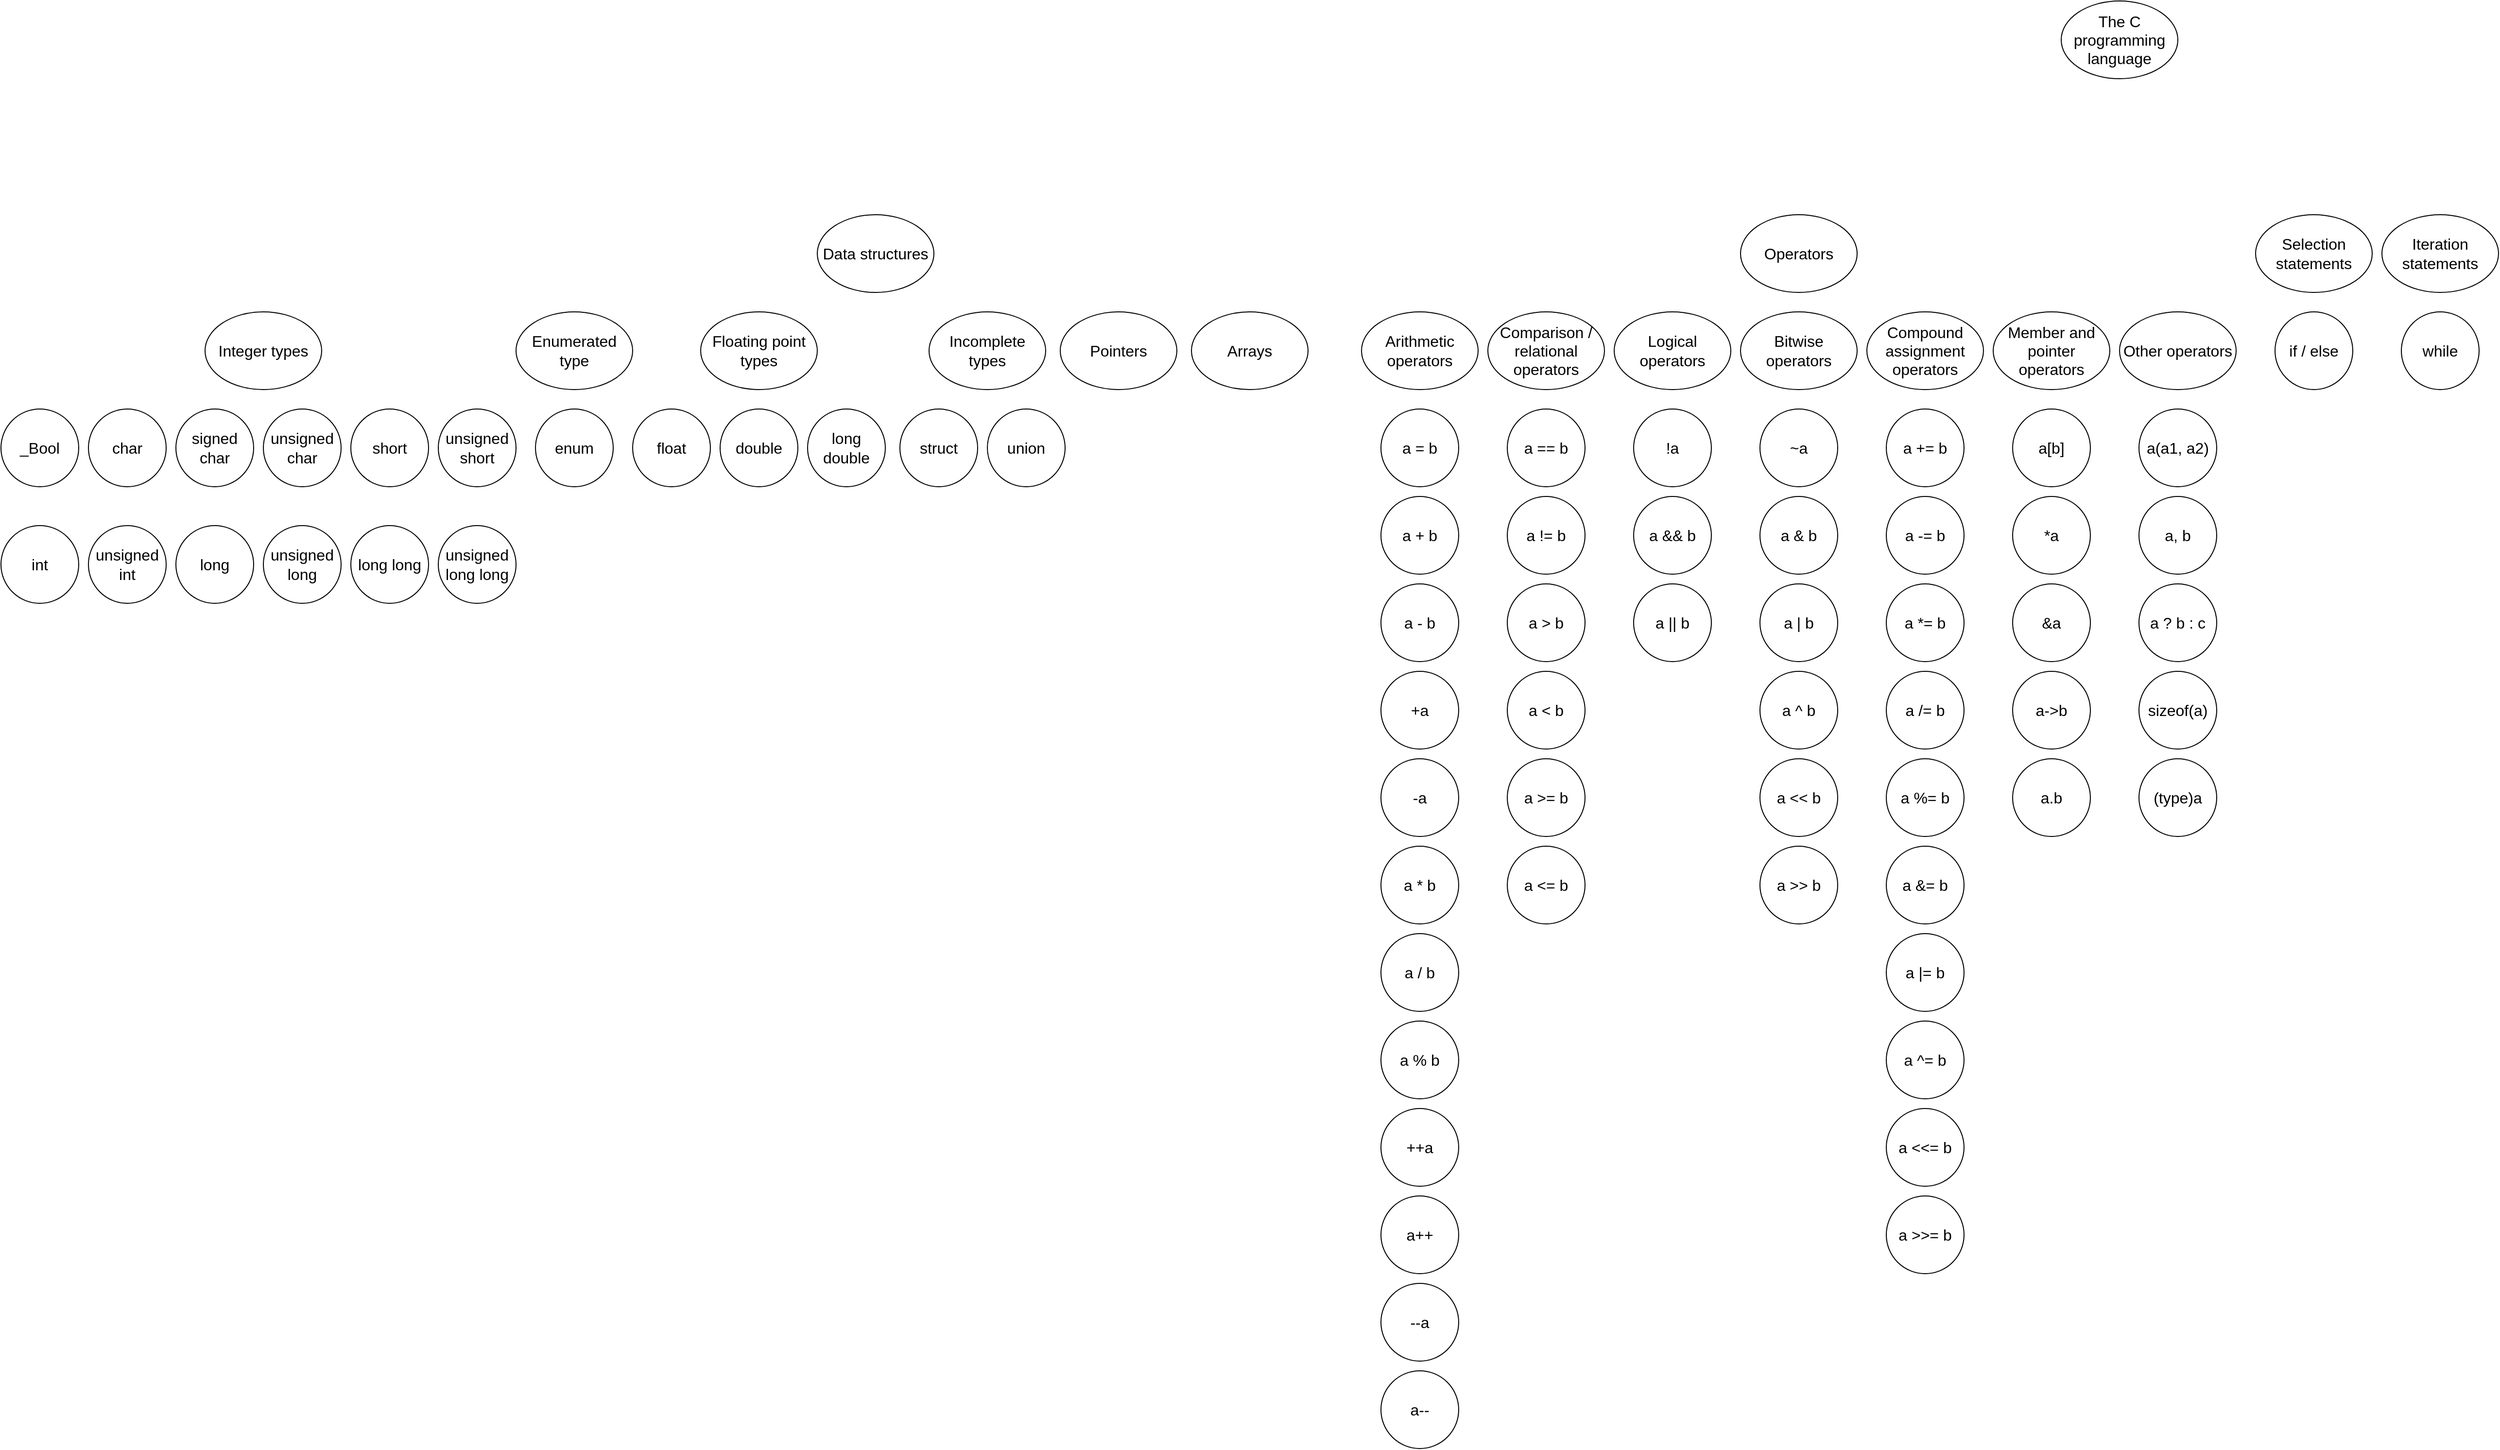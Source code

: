 <mxfile version="12.3.7" type="github" pages="1">
  <diagram id="_QfzC8JpoYvBsbHtnnYq" name="Page-1">
    <mxGraphModel dx="1980" dy="2773" grid="1" gridSize="10" guides="1" tooltips="1" connect="1" arrows="1" fold="1" page="1" pageScale="1" pageWidth="4000" pageHeight="1500" math="0" shadow="0">
      <root>
        <mxCell id="0"/>
        <mxCell id="1" parent="0"/>
        <mxCell id="2QBPnsiycgCyGIN-mcoO-4" value="The C programming language" style="ellipse;whiteSpace=wrap;html=1;fontSize=16;" vertex="1" parent="1">
          <mxGeometry x="2140" y="-160" width="120" height="80" as="geometry"/>
        </mxCell>
        <mxCell id="2QBPnsiycgCyGIN-mcoO-34" value="Data structures" style="ellipse;whiteSpace=wrap;html=1;fontSize=16;" vertex="1" parent="1">
          <mxGeometry x="860" y="60" width="120" height="80" as="geometry"/>
        </mxCell>
        <mxCell id="2QBPnsiycgCyGIN-mcoO-35" value="Integer types" style="ellipse;whiteSpace=wrap;html=1;fontSize=16;" vertex="1" parent="1">
          <mxGeometry x="230" y="160" width="120" height="80" as="geometry"/>
        </mxCell>
        <mxCell id="2QBPnsiycgCyGIN-mcoO-36" value="_Bool" style="ellipse;whiteSpace=wrap;html=1;aspect=fixed;fontSize=16;" vertex="1" parent="1">
          <mxGeometry x="20" y="260" width="80" height="80" as="geometry"/>
        </mxCell>
        <mxCell id="2QBPnsiycgCyGIN-mcoO-37" value="char" style="ellipse;whiteSpace=wrap;html=1;aspect=fixed;fontSize=16;" vertex="1" parent="1">
          <mxGeometry x="110" y="260" width="80" height="80" as="geometry"/>
        </mxCell>
        <mxCell id="2QBPnsiycgCyGIN-mcoO-38" value="signed char" style="ellipse;whiteSpace=wrap;html=1;aspect=fixed;fontSize=16;" vertex="1" parent="1">
          <mxGeometry x="200" y="260" width="80" height="80" as="geometry"/>
        </mxCell>
        <mxCell id="2QBPnsiycgCyGIN-mcoO-39" value="unsigned char" style="ellipse;whiteSpace=wrap;html=1;aspect=fixed;fontSize=16;" vertex="1" parent="1">
          <mxGeometry x="290" y="260" width="80" height="80" as="geometry"/>
        </mxCell>
        <mxCell id="2QBPnsiycgCyGIN-mcoO-40" value="short" style="ellipse;whiteSpace=wrap;html=1;aspect=fixed;fontSize=16;" vertex="1" parent="1">
          <mxGeometry x="380" y="260" width="80" height="80" as="geometry"/>
        </mxCell>
        <mxCell id="2QBPnsiycgCyGIN-mcoO-41" value="unsigned short" style="ellipse;whiteSpace=wrap;html=1;aspect=fixed;fontSize=16;" vertex="1" parent="1">
          <mxGeometry x="470" y="260" width="80" height="80" as="geometry"/>
        </mxCell>
        <mxCell id="2QBPnsiycgCyGIN-mcoO-42" value="int" style="ellipse;whiteSpace=wrap;html=1;aspect=fixed;fontSize=16;" vertex="1" parent="1">
          <mxGeometry x="20" y="380" width="80" height="80" as="geometry"/>
        </mxCell>
        <mxCell id="2QBPnsiycgCyGIN-mcoO-43" value="unsigned int" style="ellipse;whiteSpace=wrap;html=1;aspect=fixed;fontSize=16;" vertex="1" parent="1">
          <mxGeometry x="110" y="380" width="80" height="80" as="geometry"/>
        </mxCell>
        <mxCell id="2QBPnsiycgCyGIN-mcoO-44" value="long" style="ellipse;whiteSpace=wrap;html=1;aspect=fixed;fontSize=16;" vertex="1" parent="1">
          <mxGeometry x="200" y="380" width="80" height="80" as="geometry"/>
        </mxCell>
        <mxCell id="2QBPnsiycgCyGIN-mcoO-45" value="unsigned long" style="ellipse;whiteSpace=wrap;html=1;aspect=fixed;fontSize=16;" vertex="1" parent="1">
          <mxGeometry x="290" y="380" width="80" height="80" as="geometry"/>
        </mxCell>
        <mxCell id="2QBPnsiycgCyGIN-mcoO-46" value="long long" style="ellipse;whiteSpace=wrap;html=1;aspect=fixed;fontSize=16;" vertex="1" parent="1">
          <mxGeometry x="380" y="380" width="80" height="80" as="geometry"/>
        </mxCell>
        <mxCell id="2QBPnsiycgCyGIN-mcoO-47" value="unsigned long long" style="ellipse;whiteSpace=wrap;html=1;aspect=fixed;fontSize=16;" vertex="1" parent="1">
          <mxGeometry x="470" y="380" width="80" height="80" as="geometry"/>
        </mxCell>
        <mxCell id="2QBPnsiycgCyGIN-mcoO-48" value="Enumerated type" style="ellipse;whiteSpace=wrap;html=1;fontSize=16;" vertex="1" parent="1">
          <mxGeometry x="550" y="160" width="120" height="80" as="geometry"/>
        </mxCell>
        <mxCell id="2QBPnsiycgCyGIN-mcoO-49" value="enum" style="ellipse;whiteSpace=wrap;html=1;aspect=fixed;fontSize=16;" vertex="1" parent="1">
          <mxGeometry x="570" y="260" width="80" height="80" as="geometry"/>
        </mxCell>
        <mxCell id="2QBPnsiycgCyGIN-mcoO-50" value="Floating point types" style="ellipse;whiteSpace=wrap;html=1;fontSize=16;" vertex="1" parent="1">
          <mxGeometry x="740" y="160" width="120" height="80" as="geometry"/>
        </mxCell>
        <mxCell id="2QBPnsiycgCyGIN-mcoO-51" value="double" style="ellipse;whiteSpace=wrap;html=1;aspect=fixed;fontSize=16;" vertex="1" parent="1">
          <mxGeometry x="760" y="260" width="80" height="80" as="geometry"/>
        </mxCell>
        <mxCell id="2QBPnsiycgCyGIN-mcoO-52" value="float" style="ellipse;whiteSpace=wrap;html=1;aspect=fixed;fontSize=16;" vertex="1" parent="1">
          <mxGeometry x="670" y="260" width="80" height="80" as="geometry"/>
        </mxCell>
        <mxCell id="2QBPnsiycgCyGIN-mcoO-53" value="long double" style="ellipse;whiteSpace=wrap;html=1;aspect=fixed;fontSize=16;" vertex="1" parent="1">
          <mxGeometry x="850" y="260" width="80" height="80" as="geometry"/>
        </mxCell>
        <mxCell id="2QBPnsiycgCyGIN-mcoO-54" value="Incomplete types" style="ellipse;whiteSpace=wrap;html=1;fontSize=16;" vertex="1" parent="1">
          <mxGeometry x="975" y="160" width="120" height="80" as="geometry"/>
        </mxCell>
        <mxCell id="2QBPnsiycgCyGIN-mcoO-55" value="struct" style="ellipse;whiteSpace=wrap;html=1;aspect=fixed;fontSize=16;" vertex="1" parent="1">
          <mxGeometry x="945" y="260" width="80" height="80" as="geometry"/>
        </mxCell>
        <mxCell id="2QBPnsiycgCyGIN-mcoO-56" value="union" style="ellipse;whiteSpace=wrap;html=1;aspect=fixed;fontSize=16;" vertex="1" parent="1">
          <mxGeometry x="1035" y="260" width="80" height="80" as="geometry"/>
        </mxCell>
        <mxCell id="2QBPnsiycgCyGIN-mcoO-57" value="Pointers" style="ellipse;whiteSpace=wrap;html=1;fontSize=16;" vertex="1" parent="1">
          <mxGeometry x="1110" y="160" width="120" height="80" as="geometry"/>
        </mxCell>
        <mxCell id="2QBPnsiycgCyGIN-mcoO-58" value="Arrays" style="ellipse;whiteSpace=wrap;html=1;fontSize=16;" vertex="1" parent="1">
          <mxGeometry x="1245" y="160" width="120" height="80" as="geometry"/>
        </mxCell>
        <mxCell id="2QBPnsiycgCyGIN-mcoO-59" value="Operators" style="ellipse;whiteSpace=wrap;html=1;fontSize=16;" vertex="1" parent="1">
          <mxGeometry x="1810" y="60" width="120" height="80" as="geometry"/>
        </mxCell>
        <mxCell id="2QBPnsiycgCyGIN-mcoO-60" value="Arithmetic operators" style="ellipse;whiteSpace=wrap;html=1;fontSize=16;" vertex="1" parent="1">
          <mxGeometry x="1420" y="160" width="120" height="80" as="geometry"/>
        </mxCell>
        <mxCell id="2QBPnsiycgCyGIN-mcoO-61" value="Comparison / relational operators" style="ellipse;whiteSpace=wrap;html=1;fontSize=16;" vertex="1" parent="1">
          <mxGeometry x="1550" y="160" width="120" height="80" as="geometry"/>
        </mxCell>
        <mxCell id="2QBPnsiycgCyGIN-mcoO-62" value="Logical operators" style="ellipse;whiteSpace=wrap;html=1;fontSize=16;" vertex="1" parent="1">
          <mxGeometry x="1680" y="160" width="120" height="80" as="geometry"/>
        </mxCell>
        <mxCell id="2QBPnsiycgCyGIN-mcoO-63" value="Bitwise operators" style="ellipse;whiteSpace=wrap;html=1;fontSize=16;" vertex="1" parent="1">
          <mxGeometry x="1810" y="160" width="120" height="80" as="geometry"/>
        </mxCell>
        <mxCell id="2QBPnsiycgCyGIN-mcoO-64" value="Compound assignment operators" style="ellipse;whiteSpace=wrap;html=1;fontSize=16;" vertex="1" parent="1">
          <mxGeometry x="1940" y="160" width="120" height="80" as="geometry"/>
        </mxCell>
        <mxCell id="2QBPnsiycgCyGIN-mcoO-65" value="Member and pointer operators" style="ellipse;whiteSpace=wrap;html=1;fontSize=16;" vertex="1" parent="1">
          <mxGeometry x="2070" y="160" width="120" height="80" as="geometry"/>
        </mxCell>
        <mxCell id="2QBPnsiycgCyGIN-mcoO-66" value="Other operators" style="ellipse;whiteSpace=wrap;html=1;fontSize=16;" vertex="1" parent="1">
          <mxGeometry x="2200" y="160" width="120" height="80" as="geometry"/>
        </mxCell>
        <mxCell id="2QBPnsiycgCyGIN-mcoO-67" value="a = b" style="ellipse;whiteSpace=wrap;html=1;aspect=fixed;fontSize=16;" vertex="1" parent="1">
          <mxGeometry x="1440" y="260" width="80" height="80" as="geometry"/>
        </mxCell>
        <mxCell id="2QBPnsiycgCyGIN-mcoO-68" value="a + b" style="ellipse;whiteSpace=wrap;html=1;aspect=fixed;fontSize=16;" vertex="1" parent="1">
          <mxGeometry x="1440" y="350" width="80" height="80" as="geometry"/>
        </mxCell>
        <mxCell id="2QBPnsiycgCyGIN-mcoO-69" value="a - b" style="ellipse;whiteSpace=wrap;html=1;aspect=fixed;fontSize=16;" vertex="1" parent="1">
          <mxGeometry x="1440" y="440" width="80" height="80" as="geometry"/>
        </mxCell>
        <mxCell id="2QBPnsiycgCyGIN-mcoO-70" value="+a" style="ellipse;whiteSpace=wrap;html=1;aspect=fixed;fontSize=16;" vertex="1" parent="1">
          <mxGeometry x="1440" y="530" width="80" height="80" as="geometry"/>
        </mxCell>
        <mxCell id="2QBPnsiycgCyGIN-mcoO-71" value="-a" style="ellipse;whiteSpace=wrap;html=1;aspect=fixed;fontSize=16;" vertex="1" parent="1">
          <mxGeometry x="1440" y="620" width="80" height="80" as="geometry"/>
        </mxCell>
        <mxCell id="2QBPnsiycgCyGIN-mcoO-72" value="a * b" style="ellipse;whiteSpace=wrap;html=1;aspect=fixed;fontSize=16;" vertex="1" parent="1">
          <mxGeometry x="1440" y="710" width="80" height="80" as="geometry"/>
        </mxCell>
        <mxCell id="2QBPnsiycgCyGIN-mcoO-73" value="a / b" style="ellipse;whiteSpace=wrap;html=1;aspect=fixed;fontSize=16;" vertex="1" parent="1">
          <mxGeometry x="1440" y="800" width="80" height="80" as="geometry"/>
        </mxCell>
        <mxCell id="2QBPnsiycgCyGIN-mcoO-74" value="a % b" style="ellipse;whiteSpace=wrap;html=1;aspect=fixed;fontSize=16;" vertex="1" parent="1">
          <mxGeometry x="1440" y="890" width="80" height="80" as="geometry"/>
        </mxCell>
        <mxCell id="2QBPnsiycgCyGIN-mcoO-75" value="++a" style="ellipse;whiteSpace=wrap;html=1;aspect=fixed;fontSize=16;" vertex="1" parent="1">
          <mxGeometry x="1440" y="980" width="80" height="80" as="geometry"/>
        </mxCell>
        <mxCell id="2QBPnsiycgCyGIN-mcoO-76" value="a++" style="ellipse;whiteSpace=wrap;html=1;aspect=fixed;fontSize=16;" vertex="1" parent="1">
          <mxGeometry x="1440" y="1070" width="80" height="80" as="geometry"/>
        </mxCell>
        <mxCell id="2QBPnsiycgCyGIN-mcoO-77" value="--a" style="ellipse;whiteSpace=wrap;html=1;aspect=fixed;fontSize=16;" vertex="1" parent="1">
          <mxGeometry x="1440" y="1160" width="80" height="80" as="geometry"/>
        </mxCell>
        <mxCell id="2QBPnsiycgCyGIN-mcoO-78" value="a--" style="ellipse;whiteSpace=wrap;html=1;aspect=fixed;fontSize=16;" vertex="1" parent="1">
          <mxGeometry x="1440" y="1250" width="80" height="80" as="geometry"/>
        </mxCell>
        <mxCell id="2QBPnsiycgCyGIN-mcoO-79" value="a == b" style="ellipse;whiteSpace=wrap;html=1;aspect=fixed;fontSize=16;" vertex="1" parent="1">
          <mxGeometry x="1570" y="260" width="80" height="80" as="geometry"/>
        </mxCell>
        <mxCell id="2QBPnsiycgCyGIN-mcoO-80" value="a != b" style="ellipse;whiteSpace=wrap;html=1;aspect=fixed;fontSize=16;" vertex="1" parent="1">
          <mxGeometry x="1570" y="350" width="80" height="80" as="geometry"/>
        </mxCell>
        <mxCell id="2QBPnsiycgCyGIN-mcoO-81" value="a &amp;gt; b" style="ellipse;whiteSpace=wrap;html=1;aspect=fixed;fontSize=16;" vertex="1" parent="1">
          <mxGeometry x="1570" y="440" width="80" height="80" as="geometry"/>
        </mxCell>
        <mxCell id="2QBPnsiycgCyGIN-mcoO-82" value="a &amp;lt; b" style="ellipse;whiteSpace=wrap;html=1;aspect=fixed;fontSize=16;" vertex="1" parent="1">
          <mxGeometry x="1570" y="530" width="80" height="80" as="geometry"/>
        </mxCell>
        <mxCell id="2QBPnsiycgCyGIN-mcoO-83" value="a &amp;gt;= b" style="ellipse;whiteSpace=wrap;html=1;aspect=fixed;fontSize=16;" vertex="1" parent="1">
          <mxGeometry x="1570" y="620" width="80" height="80" as="geometry"/>
        </mxCell>
        <mxCell id="2QBPnsiycgCyGIN-mcoO-84" value="a &amp;lt;= b" style="ellipse;whiteSpace=wrap;html=1;aspect=fixed;fontSize=16;" vertex="1" parent="1">
          <mxGeometry x="1570" y="710" width="80" height="80" as="geometry"/>
        </mxCell>
        <mxCell id="2QBPnsiycgCyGIN-mcoO-85" value="!a" style="ellipse;whiteSpace=wrap;html=1;aspect=fixed;fontSize=16;" vertex="1" parent="1">
          <mxGeometry x="1700" y="260" width="80" height="80" as="geometry"/>
        </mxCell>
        <mxCell id="2QBPnsiycgCyGIN-mcoO-86" value="a &amp;amp;&amp;amp; b" style="ellipse;whiteSpace=wrap;html=1;aspect=fixed;fontSize=16;" vertex="1" parent="1">
          <mxGeometry x="1700" y="350" width="80" height="80" as="geometry"/>
        </mxCell>
        <mxCell id="2QBPnsiycgCyGIN-mcoO-87" value="a || b" style="ellipse;whiteSpace=wrap;html=1;aspect=fixed;fontSize=16;" vertex="1" parent="1">
          <mxGeometry x="1700" y="440" width="80" height="80" as="geometry"/>
        </mxCell>
        <mxCell id="2QBPnsiycgCyGIN-mcoO-88" value="~a" style="ellipse;whiteSpace=wrap;html=1;aspect=fixed;fontSize=16;" vertex="1" parent="1">
          <mxGeometry x="1830" y="260" width="80" height="80" as="geometry"/>
        </mxCell>
        <mxCell id="2QBPnsiycgCyGIN-mcoO-89" value="a &amp;amp; b" style="ellipse;whiteSpace=wrap;html=1;aspect=fixed;fontSize=16;" vertex="1" parent="1">
          <mxGeometry x="1830" y="350" width="80" height="80" as="geometry"/>
        </mxCell>
        <mxCell id="2QBPnsiycgCyGIN-mcoO-90" value="a | b" style="ellipse;whiteSpace=wrap;html=1;aspect=fixed;fontSize=16;" vertex="1" parent="1">
          <mxGeometry x="1830" y="440" width="80" height="80" as="geometry"/>
        </mxCell>
        <mxCell id="2QBPnsiycgCyGIN-mcoO-91" value="a ^ b" style="ellipse;whiteSpace=wrap;html=1;aspect=fixed;fontSize=16;" vertex="1" parent="1">
          <mxGeometry x="1830" y="530" width="80" height="80" as="geometry"/>
        </mxCell>
        <mxCell id="2QBPnsiycgCyGIN-mcoO-92" value="a &amp;lt;&amp;lt; b" style="ellipse;whiteSpace=wrap;html=1;aspect=fixed;fontSize=16;" vertex="1" parent="1">
          <mxGeometry x="1830" y="620" width="80" height="80" as="geometry"/>
        </mxCell>
        <mxCell id="2QBPnsiycgCyGIN-mcoO-93" value="a &amp;gt;&amp;gt; b" style="ellipse;whiteSpace=wrap;html=1;aspect=fixed;fontSize=16;" vertex="1" parent="1">
          <mxGeometry x="1830" y="710" width="80" height="80" as="geometry"/>
        </mxCell>
        <mxCell id="2QBPnsiycgCyGIN-mcoO-94" value="a += b" style="ellipse;whiteSpace=wrap;html=1;aspect=fixed;fontSize=16;" vertex="1" parent="1">
          <mxGeometry x="1960" y="260" width="80" height="80" as="geometry"/>
        </mxCell>
        <mxCell id="2QBPnsiycgCyGIN-mcoO-95" value="a -= b" style="ellipse;whiteSpace=wrap;html=1;aspect=fixed;fontSize=16;" vertex="1" parent="1">
          <mxGeometry x="1960" y="350" width="80" height="80" as="geometry"/>
        </mxCell>
        <mxCell id="2QBPnsiycgCyGIN-mcoO-96" value="a *= b" style="ellipse;whiteSpace=wrap;html=1;aspect=fixed;fontSize=16;" vertex="1" parent="1">
          <mxGeometry x="1960" y="440" width="80" height="80" as="geometry"/>
        </mxCell>
        <mxCell id="2QBPnsiycgCyGIN-mcoO-97" value="a /= b" style="ellipse;whiteSpace=wrap;html=1;aspect=fixed;fontSize=16;" vertex="1" parent="1">
          <mxGeometry x="1960" y="530" width="80" height="80" as="geometry"/>
        </mxCell>
        <mxCell id="2QBPnsiycgCyGIN-mcoO-98" value="a %= b" style="ellipse;whiteSpace=wrap;html=1;aspect=fixed;fontSize=16;" vertex="1" parent="1">
          <mxGeometry x="1960" y="620" width="80" height="80" as="geometry"/>
        </mxCell>
        <mxCell id="2QBPnsiycgCyGIN-mcoO-99" value="a &amp;amp;= b" style="ellipse;whiteSpace=wrap;html=1;aspect=fixed;fontSize=16;" vertex="1" parent="1">
          <mxGeometry x="1960" y="710" width="80" height="80" as="geometry"/>
        </mxCell>
        <mxCell id="2QBPnsiycgCyGIN-mcoO-100" value="a |= b" style="ellipse;whiteSpace=wrap;html=1;aspect=fixed;fontSize=16;" vertex="1" parent="1">
          <mxGeometry x="1960" y="800" width="80" height="80" as="geometry"/>
        </mxCell>
        <mxCell id="2QBPnsiycgCyGIN-mcoO-101" value="a ^= b" style="ellipse;whiteSpace=wrap;html=1;aspect=fixed;fontSize=16;" vertex="1" parent="1">
          <mxGeometry x="1960" y="890" width="80" height="80" as="geometry"/>
        </mxCell>
        <mxCell id="2QBPnsiycgCyGIN-mcoO-102" value="a &amp;lt;&amp;lt;= b" style="ellipse;whiteSpace=wrap;html=1;aspect=fixed;fontSize=16;" vertex="1" parent="1">
          <mxGeometry x="1960" y="980" width="80" height="80" as="geometry"/>
        </mxCell>
        <mxCell id="2QBPnsiycgCyGIN-mcoO-103" value="a &amp;gt;&amp;gt;= b" style="ellipse;whiteSpace=wrap;html=1;aspect=fixed;fontSize=16;" vertex="1" parent="1">
          <mxGeometry x="1960" y="1070" width="80" height="80" as="geometry"/>
        </mxCell>
        <mxCell id="2QBPnsiycgCyGIN-mcoO-104" value="a[b]" style="ellipse;whiteSpace=wrap;html=1;aspect=fixed;fontSize=16;" vertex="1" parent="1">
          <mxGeometry x="2090" y="260" width="80" height="80" as="geometry"/>
        </mxCell>
        <mxCell id="2QBPnsiycgCyGIN-mcoO-105" value="*a" style="ellipse;whiteSpace=wrap;html=1;aspect=fixed;fontSize=16;" vertex="1" parent="1">
          <mxGeometry x="2090" y="350" width="80" height="80" as="geometry"/>
        </mxCell>
        <mxCell id="2QBPnsiycgCyGIN-mcoO-106" value="&amp;amp;a" style="ellipse;whiteSpace=wrap;html=1;aspect=fixed;fontSize=16;" vertex="1" parent="1">
          <mxGeometry x="2090" y="440" width="80" height="80" as="geometry"/>
        </mxCell>
        <mxCell id="2QBPnsiycgCyGIN-mcoO-107" value="a-&amp;gt;b" style="ellipse;whiteSpace=wrap;html=1;aspect=fixed;fontSize=16;" vertex="1" parent="1">
          <mxGeometry x="2090" y="530" width="80" height="80" as="geometry"/>
        </mxCell>
        <mxCell id="2QBPnsiycgCyGIN-mcoO-108" value="a.b" style="ellipse;whiteSpace=wrap;html=1;aspect=fixed;fontSize=16;" vertex="1" parent="1">
          <mxGeometry x="2090" y="620" width="80" height="80" as="geometry"/>
        </mxCell>
        <mxCell id="2QBPnsiycgCyGIN-mcoO-109" value="a(a1, a2)" style="ellipse;whiteSpace=wrap;html=1;aspect=fixed;fontSize=16;" vertex="1" parent="1">
          <mxGeometry x="2220" y="260" width="80" height="80" as="geometry"/>
        </mxCell>
        <mxCell id="2QBPnsiycgCyGIN-mcoO-110" value="a, b" style="ellipse;whiteSpace=wrap;html=1;aspect=fixed;fontSize=16;" vertex="1" parent="1">
          <mxGeometry x="2220" y="350" width="80" height="80" as="geometry"/>
        </mxCell>
        <mxCell id="2QBPnsiycgCyGIN-mcoO-111" value="a ? b : c" style="ellipse;whiteSpace=wrap;html=1;aspect=fixed;fontSize=16;" vertex="1" parent="1">
          <mxGeometry x="2220" y="440" width="80" height="80" as="geometry"/>
        </mxCell>
        <mxCell id="2QBPnsiycgCyGIN-mcoO-112" value="sizeof(a)" style="ellipse;whiteSpace=wrap;html=1;aspect=fixed;fontSize=16;" vertex="1" parent="1">
          <mxGeometry x="2220" y="530" width="80" height="80" as="geometry"/>
        </mxCell>
        <mxCell id="2QBPnsiycgCyGIN-mcoO-113" value="(type)a" style="ellipse;whiteSpace=wrap;html=1;aspect=fixed;fontSize=16;" vertex="1" parent="1">
          <mxGeometry x="2220" y="620" width="80" height="80" as="geometry"/>
        </mxCell>
        <mxCell id="2QBPnsiycgCyGIN-mcoO-114" value="Selection statements" style="ellipse;whiteSpace=wrap;html=1;fontSize=16;" vertex="1" parent="1">
          <mxGeometry x="2340" y="60" width="120" height="80" as="geometry"/>
        </mxCell>
        <mxCell id="2QBPnsiycgCyGIN-mcoO-115" value="if / else" style="ellipse;whiteSpace=wrap;html=1;aspect=fixed;fontSize=16;" vertex="1" parent="1">
          <mxGeometry x="2360" y="160" width="80" height="80" as="geometry"/>
        </mxCell>
        <mxCell id="2QBPnsiycgCyGIN-mcoO-116" value="Iteration statements" style="ellipse;whiteSpace=wrap;html=1;fontSize=16;" vertex="1" parent="1">
          <mxGeometry x="2470" y="60" width="120" height="80" as="geometry"/>
        </mxCell>
        <mxCell id="2QBPnsiycgCyGIN-mcoO-117" value="while" style="ellipse;whiteSpace=wrap;html=1;aspect=fixed;fontSize=16;" vertex="1" parent="1">
          <mxGeometry x="2490" y="160" width="80" height="80" as="geometry"/>
        </mxCell>
      </root>
    </mxGraphModel>
  </diagram>
</mxfile>
